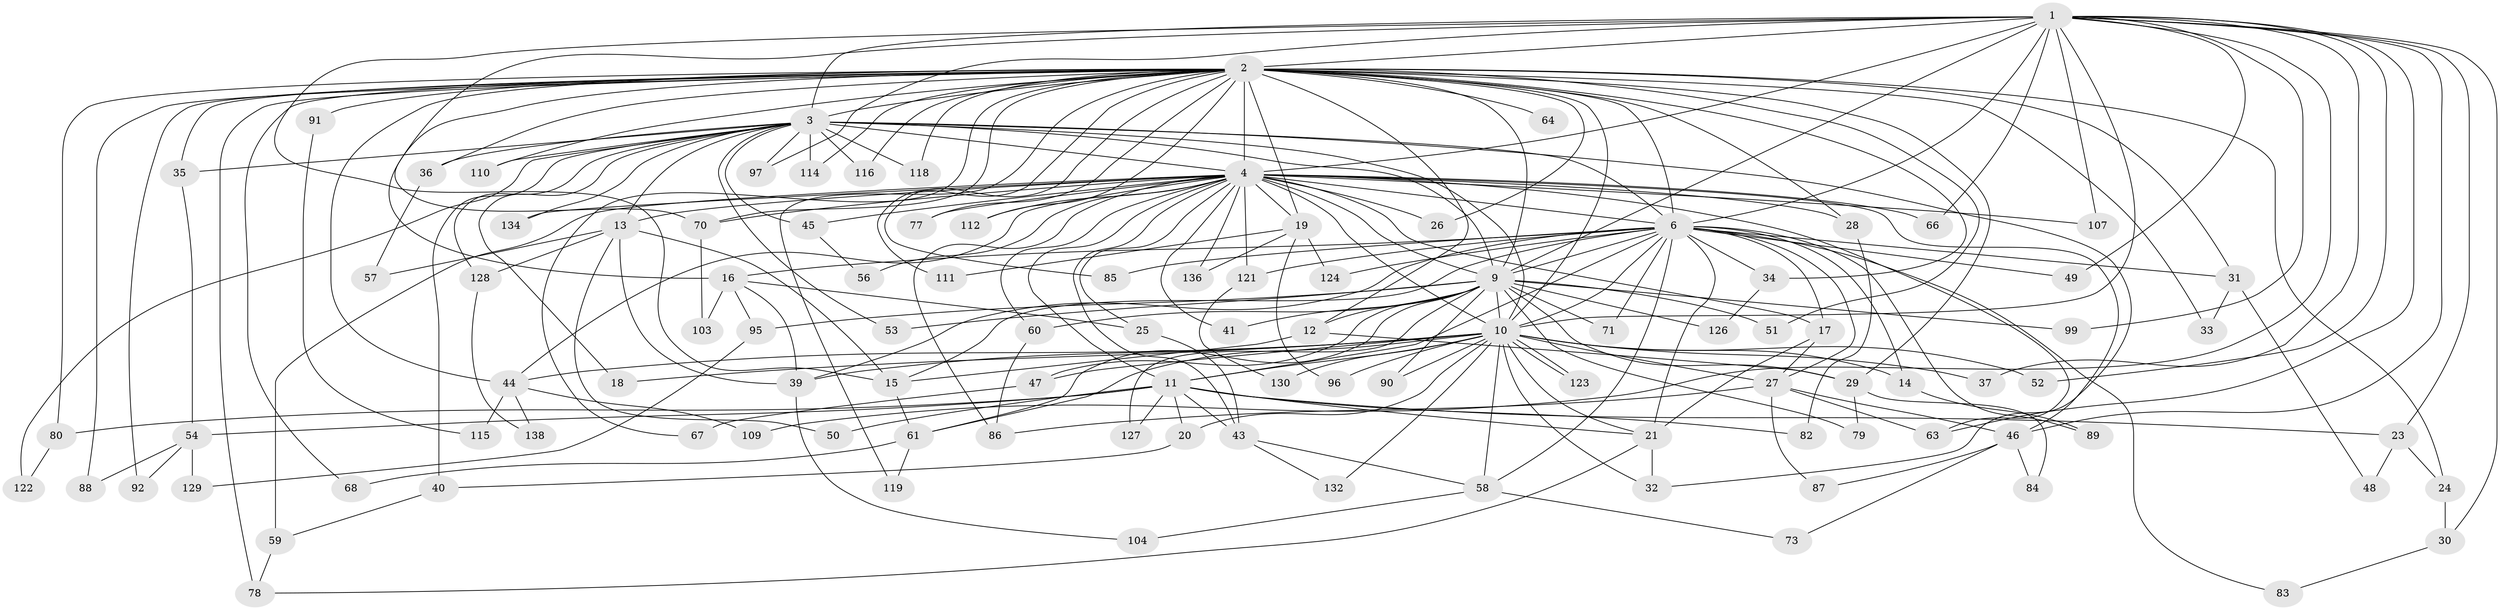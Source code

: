 // original degree distribution, {23: 0.007246376811594203, 28: 0.007246376811594203, 25: 0.014492753623188406, 22: 0.014492753623188406, 29: 0.014492753623188406, 20: 0.007246376811594203, 17: 0.007246376811594203, 12: 0.007246376811594203, 4: 0.057971014492753624, 7: 0.021739130434782608, 3: 0.21739130434782608, 5: 0.06521739130434782, 6: 0.014492753623188406, 2: 0.5434782608695652}
// Generated by graph-tools (version 1.1) at 2025/41/03/06/25 10:41:35]
// undirected, 106 vertices, 236 edges
graph export_dot {
graph [start="1"]
  node [color=gray90,style=filled];
  1 [super="+81"];
  2 [super="+5"];
  3 [super="+94"];
  4 [super="+8"];
  6 [super="+7"];
  9 [super="+131"];
  10 [super="+76"];
  11 [super="+42"];
  12 [super="+117"];
  13 [super="+101"];
  14;
  15 [super="+100"];
  16 [super="+65"];
  17 [super="+106"];
  18;
  19 [super="+38"];
  20;
  21 [super="+22"];
  23 [super="+93"];
  24;
  25;
  26;
  27 [super="+137"];
  28;
  29 [super="+120"];
  30;
  31 [super="+69"];
  32 [super="+105"];
  33;
  34;
  35;
  36;
  37;
  39 [super="+55"];
  40;
  41;
  43 [super="+75"];
  44 [super="+62"];
  45;
  46 [super="+133"];
  47;
  48;
  49;
  50;
  51;
  52;
  53;
  54 [super="+135"];
  56;
  57;
  58 [super="+72"];
  59 [super="+98"];
  60 [super="+125"];
  61 [super="+113"];
  63 [super="+108"];
  64;
  66;
  67;
  68;
  70 [super="+74"];
  71;
  73;
  77;
  78 [super="+102"];
  79;
  80;
  82;
  83;
  84;
  85;
  86;
  87;
  88;
  89;
  90;
  91;
  92;
  95;
  96;
  97;
  99;
  103;
  104;
  107;
  109;
  110;
  111;
  112;
  114;
  115;
  116;
  118;
  119;
  121;
  122;
  123;
  124;
  126;
  127;
  128;
  129;
  130;
  132;
  134;
  136;
  138;
  1 -- 2 [weight=2];
  1 -- 3;
  1 -- 4 [weight=2];
  1 -- 6 [weight=2];
  1 -- 9;
  1 -- 10;
  1 -- 15;
  1 -- 23;
  1 -- 30;
  1 -- 37;
  1 -- 49;
  1 -- 52;
  1 -- 66;
  1 -- 70;
  1 -- 97;
  1 -- 99;
  1 -- 107;
  1 -- 109;
  1 -- 63;
  1 -- 46;
  2 -- 3 [weight=2];
  2 -- 4 [weight=4];
  2 -- 6 [weight=4];
  2 -- 9 [weight=3];
  2 -- 10 [weight=2];
  2 -- 26;
  2 -- 28;
  2 -- 31 [weight=2];
  2 -- 34;
  2 -- 35;
  2 -- 44;
  2 -- 51;
  2 -- 67;
  2 -- 77;
  2 -- 85;
  2 -- 88 [weight=2];
  2 -- 91 [weight=2];
  2 -- 110;
  2 -- 116;
  2 -- 118;
  2 -- 119;
  2 -- 64;
  2 -- 68;
  2 -- 70;
  2 -- 12;
  2 -- 78 [weight=2];
  2 -- 16;
  2 -- 80;
  2 -- 19 [weight=2];
  2 -- 24;
  2 -- 92;
  2 -- 33;
  2 -- 36;
  2 -- 111;
  2 -- 112;
  2 -- 114;
  2 -- 29;
  3 -- 4 [weight=2];
  3 -- 6 [weight=2];
  3 -- 9;
  3 -- 10 [weight=2];
  3 -- 13;
  3 -- 18;
  3 -- 32;
  3 -- 35;
  3 -- 36;
  3 -- 40;
  3 -- 45;
  3 -- 53;
  3 -- 110;
  3 -- 114;
  3 -- 116;
  3 -- 118;
  3 -- 122;
  3 -- 128;
  3 -- 134;
  3 -- 97;
  4 -- 6 [weight=4];
  4 -- 9 [weight=2];
  4 -- 10 [weight=2];
  4 -- 11;
  4 -- 17;
  4 -- 19;
  4 -- 41;
  4 -- 44;
  4 -- 45;
  4 -- 46;
  4 -- 56;
  4 -- 60;
  4 -- 63 [weight=2];
  4 -- 66;
  4 -- 134;
  4 -- 136;
  4 -- 13;
  4 -- 77;
  4 -- 86;
  4 -- 25;
  4 -- 26;
  4 -- 28;
  4 -- 107;
  4 -- 112;
  4 -- 121;
  4 -- 59;
  4 -- 43;
  4 -- 70;
  6 -- 9 [weight=2];
  6 -- 10 [weight=2];
  6 -- 14;
  6 -- 16;
  6 -- 21 [weight=2];
  6 -- 34;
  6 -- 39;
  6 -- 49;
  6 -- 58;
  6 -- 71;
  6 -- 83;
  6 -- 85;
  6 -- 121;
  6 -- 11;
  6 -- 17;
  6 -- 89;
  6 -- 31;
  6 -- 124;
  6 -- 27;
  6 -- 15;
  9 -- 10;
  9 -- 12;
  9 -- 29;
  9 -- 41;
  9 -- 47;
  9 -- 51;
  9 -- 53;
  9 -- 60;
  9 -- 61;
  9 -- 71;
  9 -- 79;
  9 -- 90;
  9 -- 95;
  9 -- 99;
  9 -- 126;
  9 -- 127;
  10 -- 11;
  10 -- 14;
  10 -- 18;
  10 -- 20;
  10 -- 27;
  10 -- 37;
  10 -- 39;
  10 -- 47;
  10 -- 52;
  10 -- 58;
  10 -- 90;
  10 -- 123;
  10 -- 123;
  10 -- 130;
  10 -- 132;
  10 -- 96;
  10 -- 21;
  10 -- 61;
  10 -- 32;
  10 -- 44;
  11 -- 20;
  11 -- 21;
  11 -- 23 [weight=2];
  11 -- 43;
  11 -- 50;
  11 -- 54;
  11 -- 80;
  11 -- 127;
  11 -- 82;
  12 -- 29;
  12 -- 15;
  13 -- 15;
  13 -- 50;
  13 -- 57;
  13 -- 128;
  13 -- 39;
  14 -- 89;
  15 -- 61;
  16 -- 25 [weight=2];
  16 -- 103;
  16 -- 95;
  16 -- 39;
  17 -- 27;
  17 -- 21;
  19 -- 96;
  19 -- 136;
  19 -- 124;
  19 -- 111;
  20 -- 40;
  21 -- 32;
  21 -- 78;
  23 -- 24;
  23 -- 48;
  24 -- 30;
  25 -- 43;
  27 -- 46;
  27 -- 63;
  27 -- 86;
  27 -- 87;
  28 -- 82;
  29 -- 79;
  29 -- 84;
  30 -- 83;
  31 -- 33;
  31 -- 48;
  34 -- 126;
  35 -- 54;
  36 -- 57;
  39 -- 104;
  40 -- 59;
  43 -- 132;
  43 -- 58;
  44 -- 115;
  44 -- 138;
  44 -- 109;
  45 -- 56;
  46 -- 73;
  46 -- 84;
  46 -- 87;
  47 -- 67;
  54 -- 92;
  54 -- 129;
  54 -- 88;
  58 -- 104;
  58 -- 73;
  59 -- 78;
  60 -- 86;
  61 -- 68;
  61 -- 119;
  70 -- 103;
  80 -- 122;
  91 -- 115;
  95 -- 129;
  121 -- 130;
  128 -- 138;
}

